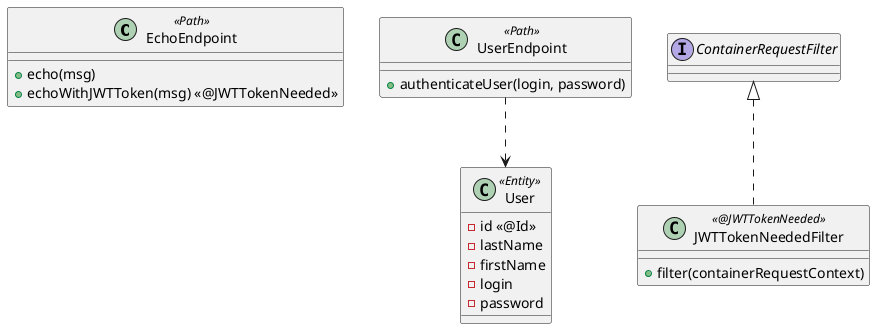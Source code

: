 @startuml

class EchoEndpoint <<Path>> {
 +echo(msg)
 +echoWithJWTToken(msg) << @JWTTokenNeeded >>
}

class User <<Entity>> {
 -id <<@Id>>
 -lastName
 -firstName
 -login
 -password
}

class UserEndpoint <<Path>> {
 +authenticateUser(login, password)
}

class JWTTokenNeededFilter <<@JWTTokenNeeded>> implements ContainerRequestFilter {
 +filter(containerRequestContext)
}

UserEndpoint ..> User

@enduml